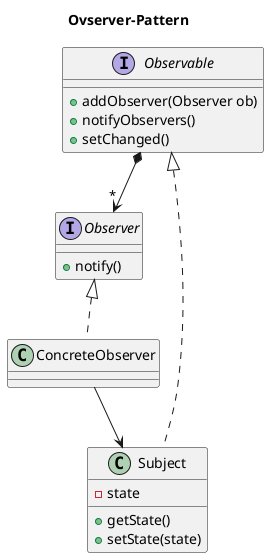 @startuml

title Ovserver-Pattern

interface Observable {
    + addObserver(Observer ob)
    + notifyObservers()
    + setChanged()
}

interface Observer {
    + notify()
}

class Subject implements Observable {
    - state
    + getState()
    + setState(state)
 }
 
class ConcreteObserver implements Observer {
    
}


Observable *-->"*" Observer
ConcreteObserver --> Subject


@enduml